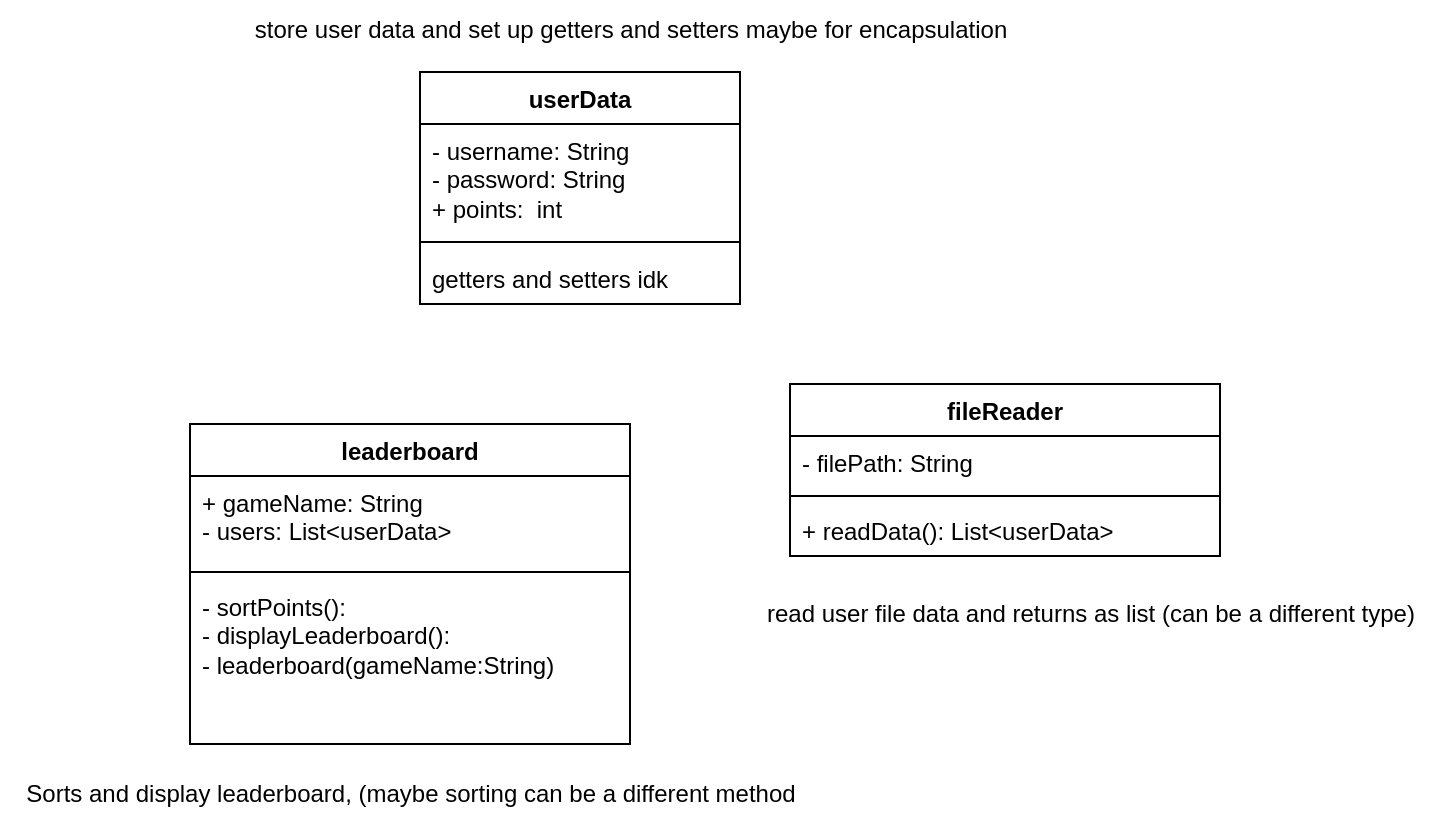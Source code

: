 <mxfile version="26.0.14">
  <diagram name="Page-1" id="bb5pg-Sd3vHLNiYFlx_j">
    <mxGraphModel dx="1434" dy="754" grid="1" gridSize="10" guides="1" tooltips="1" connect="1" arrows="1" fold="1" page="1" pageScale="1" pageWidth="850" pageHeight="1100" background="#FFFFFF" math="0" shadow="0">
      <root>
        <mxCell id="0" />
        <mxCell id="1" parent="0" />
        <mxCell id="I7SEyFv3ku0gI6OQbfn5-1" value="fileReader" style="swimlane;fontStyle=1;align=center;verticalAlign=top;childLayout=stackLayout;horizontal=1;startSize=26;horizontalStack=0;resizeParent=1;resizeParentMax=0;resizeLast=0;collapsible=1;marginBottom=0;whiteSpace=wrap;html=1;" vertex="1" parent="1">
          <mxGeometry x="450" y="250" width="215" height="86" as="geometry" />
        </mxCell>
        <mxCell id="I7SEyFv3ku0gI6OQbfn5-2" value="- filePath: String" style="text;strokeColor=none;fillColor=none;align=left;verticalAlign=top;spacingLeft=4;spacingRight=4;overflow=hidden;rotatable=0;points=[[0,0.5],[1,0.5]];portConstraint=eastwest;whiteSpace=wrap;html=1;" vertex="1" parent="I7SEyFv3ku0gI6OQbfn5-1">
          <mxGeometry y="26" width="215" height="26" as="geometry" />
        </mxCell>
        <mxCell id="I7SEyFv3ku0gI6OQbfn5-3" value="" style="line;strokeWidth=1;fillColor=none;align=left;verticalAlign=middle;spacingTop=-1;spacingLeft=3;spacingRight=3;rotatable=0;labelPosition=right;points=[];portConstraint=eastwest;strokeColor=inherit;" vertex="1" parent="I7SEyFv3ku0gI6OQbfn5-1">
          <mxGeometry y="52" width="215" height="8" as="geometry" />
        </mxCell>
        <mxCell id="I7SEyFv3ku0gI6OQbfn5-4" value="+ readData(): List&amp;lt;userData&amp;gt;" style="text;strokeColor=none;fillColor=none;align=left;verticalAlign=top;spacingLeft=4;spacingRight=4;overflow=hidden;rotatable=0;points=[[0,0.5],[1,0.5]];portConstraint=eastwest;whiteSpace=wrap;html=1;" vertex="1" parent="I7SEyFv3ku0gI6OQbfn5-1">
          <mxGeometry y="60" width="215" height="26" as="geometry" />
        </mxCell>
        <mxCell id="I7SEyFv3ku0gI6OQbfn5-5" value="userData" style="swimlane;fontStyle=1;align=center;verticalAlign=top;childLayout=stackLayout;horizontal=1;startSize=26;horizontalStack=0;resizeParent=1;resizeParentMax=0;resizeLast=0;collapsible=1;marginBottom=0;whiteSpace=wrap;html=1;" vertex="1" parent="1">
          <mxGeometry x="265" y="94" width="160" height="116" as="geometry" />
        </mxCell>
        <mxCell id="I7SEyFv3ku0gI6OQbfn5-6" value="&lt;div&gt;- username: String&lt;/div&gt;&lt;div&gt;- password: String &lt;br&gt;&lt;/div&gt;&lt;div&gt;+ points:&amp;nbsp; int&lt;/div&gt;" style="text;strokeColor=none;fillColor=none;align=left;verticalAlign=top;spacingLeft=4;spacingRight=4;overflow=hidden;rotatable=0;points=[[0,0.5],[1,0.5]];portConstraint=eastwest;whiteSpace=wrap;html=1;" vertex="1" parent="I7SEyFv3ku0gI6OQbfn5-5">
          <mxGeometry y="26" width="160" height="54" as="geometry" />
        </mxCell>
        <mxCell id="I7SEyFv3ku0gI6OQbfn5-7" value="" style="line;strokeWidth=1;fillColor=none;align=left;verticalAlign=middle;spacingTop=-1;spacingLeft=3;spacingRight=3;rotatable=0;labelPosition=right;points=[];portConstraint=eastwest;strokeColor=inherit;" vertex="1" parent="I7SEyFv3ku0gI6OQbfn5-5">
          <mxGeometry y="80" width="160" height="10" as="geometry" />
        </mxCell>
        <mxCell id="I7SEyFv3ku0gI6OQbfn5-8" value="getters and setters idk" style="text;strokeColor=none;fillColor=none;align=left;verticalAlign=top;spacingLeft=4;spacingRight=4;overflow=hidden;rotatable=0;points=[[0,0.5],[1,0.5]];portConstraint=eastwest;whiteSpace=wrap;html=1;" vertex="1" parent="I7SEyFv3ku0gI6OQbfn5-5">
          <mxGeometry y="90" width="160" height="26" as="geometry" />
        </mxCell>
        <mxCell id="I7SEyFv3ku0gI6OQbfn5-14" value="leaderboard" style="swimlane;fontStyle=1;align=center;verticalAlign=top;childLayout=stackLayout;horizontal=1;startSize=26;horizontalStack=0;resizeParent=1;resizeParentMax=0;resizeLast=0;collapsible=1;marginBottom=0;whiteSpace=wrap;html=1;" vertex="1" parent="1">
          <mxGeometry x="150" y="270" width="220" height="160" as="geometry" />
        </mxCell>
        <mxCell id="I7SEyFv3ku0gI6OQbfn5-15" value="&lt;div&gt;+ gameName: String&lt;/div&gt;&lt;div&gt;- users: List&amp;lt;userData&amp;gt;&lt;/div&gt;" style="text;strokeColor=none;fillColor=none;align=left;verticalAlign=top;spacingLeft=4;spacingRight=4;overflow=hidden;rotatable=0;points=[[0,0.5],[1,0.5]];portConstraint=eastwest;whiteSpace=wrap;html=1;" vertex="1" parent="I7SEyFv3ku0gI6OQbfn5-14">
          <mxGeometry y="26" width="220" height="44" as="geometry" />
        </mxCell>
        <mxCell id="I7SEyFv3ku0gI6OQbfn5-16" value="" style="line;strokeWidth=1;fillColor=none;align=left;verticalAlign=middle;spacingTop=-1;spacingLeft=3;spacingRight=3;rotatable=0;labelPosition=right;points=[];portConstraint=eastwest;strokeColor=inherit;" vertex="1" parent="I7SEyFv3ku0gI6OQbfn5-14">
          <mxGeometry y="70" width="220" height="8" as="geometry" />
        </mxCell>
        <mxCell id="I7SEyFv3ku0gI6OQbfn5-17" value="&lt;div&gt;- sortPoints():&lt;/div&gt;&lt;div&gt;- displayLeaderboard():&lt;/div&gt;&lt;div&gt;- leaderboard(gameName:String)&lt;/div&gt;" style="text;strokeColor=none;fillColor=none;align=left;verticalAlign=top;spacingLeft=4;spacingRight=4;overflow=hidden;rotatable=0;points=[[0,0.5],[1,0.5]];portConstraint=eastwest;whiteSpace=wrap;html=1;" vertex="1" parent="I7SEyFv3ku0gI6OQbfn5-14">
          <mxGeometry y="78" width="220" height="82" as="geometry" />
        </mxCell>
        <mxCell id="I7SEyFv3ku0gI6OQbfn5-18" value="Sorts and display leaderboard, (maybe sorting can be a different method" style="text;html=1;align=center;verticalAlign=middle;resizable=0;points=[];autosize=1;strokeColor=none;fillColor=none;" vertex="1" parent="1">
          <mxGeometry x="55" y="440" width="410" height="30" as="geometry" />
        </mxCell>
        <mxCell id="I7SEyFv3ku0gI6OQbfn5-19" value="read user file data and returns as list (can be a different type)" style="text;html=1;align=center;verticalAlign=middle;resizable=0;points=[];autosize=1;strokeColor=none;fillColor=none;" vertex="1" parent="1">
          <mxGeometry x="425" y="350" width="350" height="30" as="geometry" />
        </mxCell>
        <mxCell id="I7SEyFv3ku0gI6OQbfn5-20" value="store user data and set up getters and setters maybe for encapsulation" style="text;html=1;align=center;verticalAlign=middle;resizable=0;points=[];autosize=1;strokeColor=none;fillColor=none;" vertex="1" parent="1">
          <mxGeometry x="170" y="58" width="400" height="30" as="geometry" />
        </mxCell>
      </root>
    </mxGraphModel>
  </diagram>
</mxfile>
